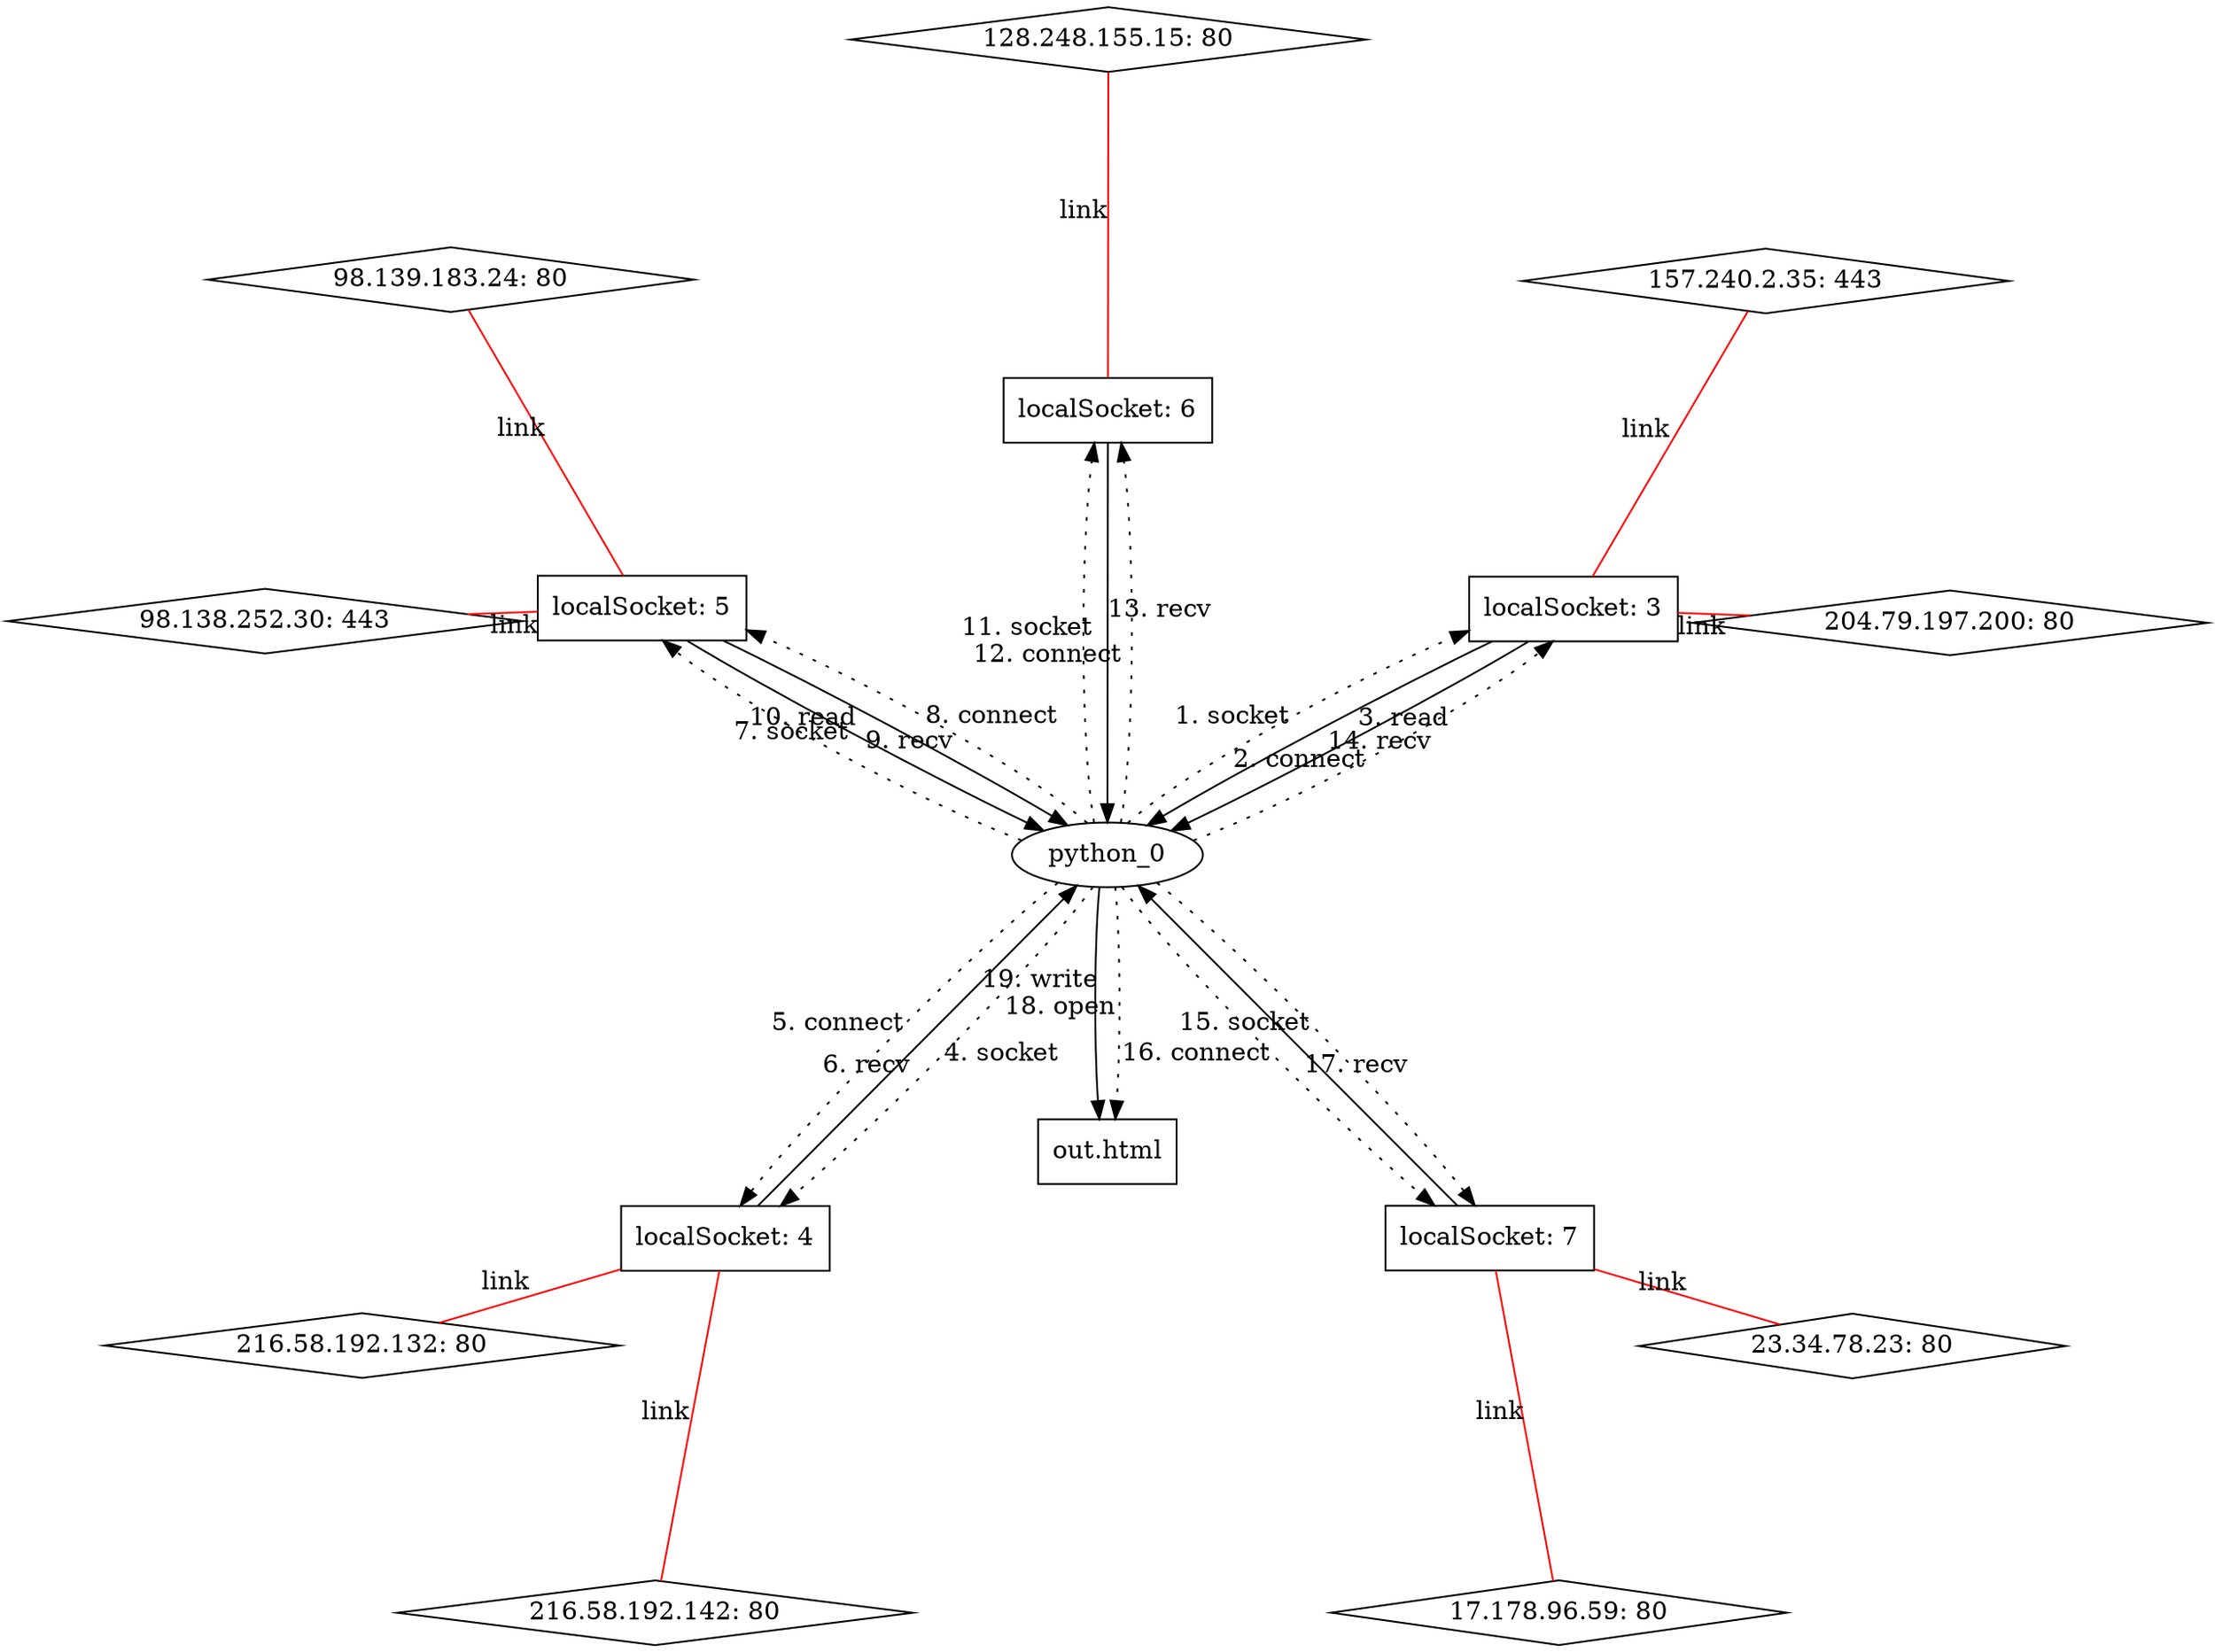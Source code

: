 digraph d {
layout=sfdp;
overlap=scalexy;
"28096_0" [label= "python_0"]
"out.html" [shape =box]
"localSocket: 7" [shape =box]
"23.34.78.23: 80" [shape =diamond]
"17.178.96.59: 80" [shape =diamond]
"localSocket: 3" [shape =box]
"204.79.197.200: 80" [shape =diamond]
"localSocket: 6" [shape =box]
"128.248.155.15: 80" [shape =diamond]
"localSocket: 5" [shape =box]
"98.138.252.30: 443" [shape =diamond]
"98.139.183.24: 80" [shape =diamond]
"localSocket: 4" [shape =box]
"216.58.192.132: 80" [shape =diamond]
"216.58.192.142: 80" [shape =diamond]
"157.240.2.35: 443" [shape =diamond]
"23.34.78.23: 80" [shape =diamond]
"17.178.96.59: 80" [shape =diamond]
"204.79.197.200: 80" [shape =diamond]
"128.248.155.15: 80" [shape =diamond]
"98.138.252.30: 443" [shape =diamond]
"98.139.183.24: 80" [shape =diamond]
"216.58.192.132: 80" [shape =diamond]
"216.58.192.142: 80" [shape =diamond]
"157.240.2.35: 443" [shape =diamond]

"28096_0" -> "localSocket: 3" [style=dotted label="1. socket"]
"28096_0" -> "localSocket: 3" [style=dotted label="2. connect"]
"localSocket: 3" -> "157.240.2.35: 443" [dir=none color=red label="link"]
"localSocket: 3" -> "28096_0" [label="3. read"]
"28096_0" -> "localSocket: 4" [style=dotted label="4. socket"]
"28096_0" -> "localSocket: 4" [style=dotted label="5. connect"]
"localSocket: 4" -> "216.58.192.142: 80" [dir=none color=red label="link"]
"localSocket: 4" -> "28096_0" [label="6. recv"]
"localSocket: 4" -> "216.58.192.132: 80" [dir=none color=red label="link"]
"28096_0" -> "localSocket: 5" [style=dotted label="7. socket"]
"28096_0" -> "localSocket: 5" [style=dotted label="8. connect"]
"localSocket: 5" -> "98.139.183.24: 80" [dir=none color=red label="link"]
"localSocket: 5" -> "28096_0" [label="9. recv"]
"localSocket: 5" -> "98.138.252.30: 443" [dir=none color=red label="link"]
"localSocket: 5" -> "28096_0" [label="10. read"]
"28096_0" -> "localSocket: 6" [style=dotted label="11. socket"]
"28096_0" -> "localSocket: 6" [style=dotted label="12. connect"]
"localSocket: 6" -> "128.248.155.15: 80" [dir=none color=red label="link"]
"localSocket: 6" -> "28096_0" [label="13. recv"]
"localSocket: 3" -> "204.79.197.200: 80" [dir=none color=red label="link"]
"localSocket: 3" -> "28096_0" [label="14. recv"]
"28096_0" -> "localSocket: 7" [style=dotted label="15. socket"]
"28096_0" -> "localSocket: 7" [style=dotted label="16. connect"]
"localSocket: 7" -> "17.178.96.59: 80" [dir=none color=red label="link"]
"localSocket: 7" -> "28096_0" [label="17. recv"]
"localSocket: 7" -> "23.34.78.23: 80" [dir=none color=red label="link"]
"28096_0" -> "out.html" [style=dotted label="18. open"]
"28096_0" -> "out.html" [label="19. write"]
}
